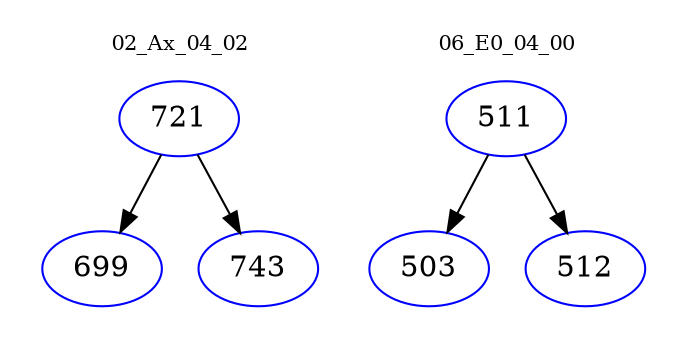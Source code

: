 digraph{
subgraph cluster_0 {
color = white
label = "02_Ax_04_02";
fontsize=10;
T0_721 [label="721", color="blue"]
T0_721 -> T0_699 [color="black"]
T0_699 [label="699", color="blue"]
T0_721 -> T0_743 [color="black"]
T0_743 [label="743", color="blue"]
}
subgraph cluster_1 {
color = white
label = "06_E0_04_00";
fontsize=10;
T1_511 [label="511", color="blue"]
T1_511 -> T1_503 [color="black"]
T1_503 [label="503", color="blue"]
T1_511 -> T1_512 [color="black"]
T1_512 [label="512", color="blue"]
}
}
